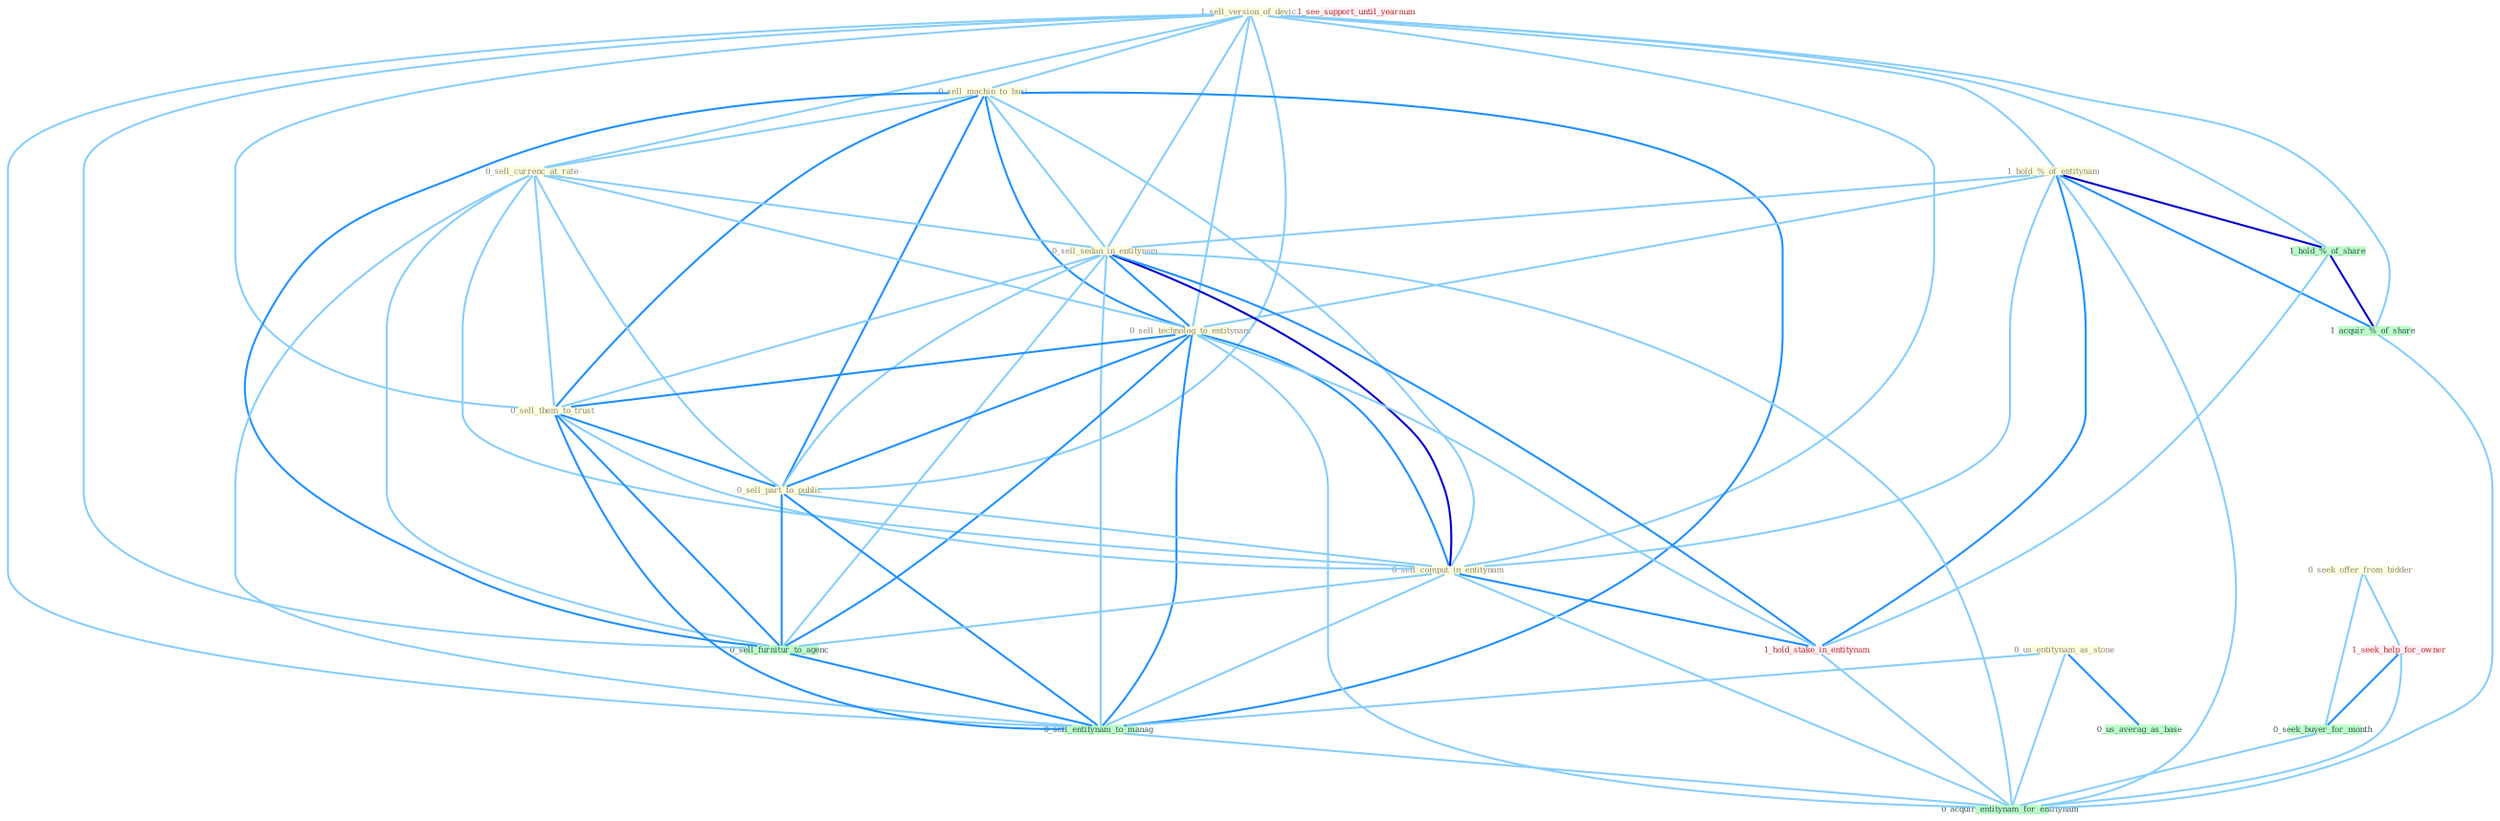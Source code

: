 Graph G{ 
    node
    [shape=polygon,style=filled,width=.5,height=.06,color="#BDFCC9",fixedsize=true,fontsize=4,
    fontcolor="#2f4f4f"];
    {node
    [color="#ffffe0", fontcolor="#8b7d6b"] "1_sell_version_of_devic " "0_sell_machin_to_busi " "0_seek_offer_from_bidder " "1_hold_%_of_entitynam " "0_sell_currenc_at_rate " "0_sell_sedan_in_entitynam " "0_sell_technolog_to_entitynam " "0_us_entitynam_as_stone " "0_sell_them_to_trust " "0_sell_part_to_public " "0_sell_comput_in_entitynam "}
{node [color="#fff0f5", fontcolor="#b22222"] "1_hold_stake_in_entitynam " "1_seek_help_for_owner " "1_see_support_until_yearnum "}
edge [color="#B0E2FF"];

	"1_sell_version_of_devic " -- "0_sell_machin_to_busi " [w="1", color="#87cefa" ];
	"1_sell_version_of_devic " -- "1_hold_%_of_entitynam " [w="1", color="#87cefa" ];
	"1_sell_version_of_devic " -- "0_sell_currenc_at_rate " [w="1", color="#87cefa" ];
	"1_sell_version_of_devic " -- "0_sell_sedan_in_entitynam " [w="1", color="#87cefa" ];
	"1_sell_version_of_devic " -- "0_sell_technolog_to_entitynam " [w="1", color="#87cefa" ];
	"1_sell_version_of_devic " -- "0_sell_them_to_trust " [w="1", color="#87cefa" ];
	"1_sell_version_of_devic " -- "0_sell_part_to_public " [w="1", color="#87cefa" ];
	"1_sell_version_of_devic " -- "0_sell_comput_in_entitynam " [w="1", color="#87cefa" ];
	"1_sell_version_of_devic " -- "1_hold_%_of_share " [w="1", color="#87cefa" ];
	"1_sell_version_of_devic " -- "1_acquir_%_of_share " [w="1", color="#87cefa" ];
	"1_sell_version_of_devic " -- "0_sell_furnitur_to_agenc " [w="1", color="#87cefa" ];
	"1_sell_version_of_devic " -- "0_sell_entitynam_to_manag " [w="1", color="#87cefa" ];
	"0_sell_machin_to_busi " -- "0_sell_currenc_at_rate " [w="1", color="#87cefa" ];
	"0_sell_machin_to_busi " -- "0_sell_sedan_in_entitynam " [w="1", color="#87cefa" ];
	"0_sell_machin_to_busi " -- "0_sell_technolog_to_entitynam " [w="2", color="#1e90ff" , len=0.8];
	"0_sell_machin_to_busi " -- "0_sell_them_to_trust " [w="2", color="#1e90ff" , len=0.8];
	"0_sell_machin_to_busi " -- "0_sell_part_to_public " [w="2", color="#1e90ff" , len=0.8];
	"0_sell_machin_to_busi " -- "0_sell_comput_in_entitynam " [w="1", color="#87cefa" ];
	"0_sell_machin_to_busi " -- "0_sell_furnitur_to_agenc " [w="2", color="#1e90ff" , len=0.8];
	"0_sell_machin_to_busi " -- "0_sell_entitynam_to_manag " [w="2", color="#1e90ff" , len=0.8];
	"0_seek_offer_from_bidder " -- "1_seek_help_for_owner " [w="1", color="#87cefa" ];
	"0_seek_offer_from_bidder " -- "0_seek_buyer_for_month " [w="1", color="#87cefa" ];
	"1_hold_%_of_entitynam " -- "0_sell_sedan_in_entitynam " [w="1", color="#87cefa" ];
	"1_hold_%_of_entitynam " -- "0_sell_technolog_to_entitynam " [w="1", color="#87cefa" ];
	"1_hold_%_of_entitynam " -- "0_sell_comput_in_entitynam " [w="1", color="#87cefa" ];
	"1_hold_%_of_entitynam " -- "1_hold_%_of_share " [w="3", color="#0000cd" , len=0.6];
	"1_hold_%_of_entitynam " -- "1_hold_stake_in_entitynam " [w="2", color="#1e90ff" , len=0.8];
	"1_hold_%_of_entitynam " -- "1_acquir_%_of_share " [w="2", color="#1e90ff" , len=0.8];
	"1_hold_%_of_entitynam " -- "0_acquir_entitynam_for_entitynam " [w="1", color="#87cefa" ];
	"0_sell_currenc_at_rate " -- "0_sell_sedan_in_entitynam " [w="1", color="#87cefa" ];
	"0_sell_currenc_at_rate " -- "0_sell_technolog_to_entitynam " [w="1", color="#87cefa" ];
	"0_sell_currenc_at_rate " -- "0_sell_them_to_trust " [w="1", color="#87cefa" ];
	"0_sell_currenc_at_rate " -- "0_sell_part_to_public " [w="1", color="#87cefa" ];
	"0_sell_currenc_at_rate " -- "0_sell_comput_in_entitynam " [w="1", color="#87cefa" ];
	"0_sell_currenc_at_rate " -- "0_sell_furnitur_to_agenc " [w="1", color="#87cefa" ];
	"0_sell_currenc_at_rate " -- "0_sell_entitynam_to_manag " [w="1", color="#87cefa" ];
	"0_sell_sedan_in_entitynam " -- "0_sell_technolog_to_entitynam " [w="2", color="#1e90ff" , len=0.8];
	"0_sell_sedan_in_entitynam " -- "0_sell_them_to_trust " [w="1", color="#87cefa" ];
	"0_sell_sedan_in_entitynam " -- "0_sell_part_to_public " [w="1", color="#87cefa" ];
	"0_sell_sedan_in_entitynam " -- "0_sell_comput_in_entitynam " [w="3", color="#0000cd" , len=0.6];
	"0_sell_sedan_in_entitynam " -- "1_hold_stake_in_entitynam " [w="2", color="#1e90ff" , len=0.8];
	"0_sell_sedan_in_entitynam " -- "0_sell_furnitur_to_agenc " [w="1", color="#87cefa" ];
	"0_sell_sedan_in_entitynam " -- "0_sell_entitynam_to_manag " [w="1", color="#87cefa" ];
	"0_sell_sedan_in_entitynam " -- "0_acquir_entitynam_for_entitynam " [w="1", color="#87cefa" ];
	"0_sell_technolog_to_entitynam " -- "0_sell_them_to_trust " [w="2", color="#1e90ff" , len=0.8];
	"0_sell_technolog_to_entitynam " -- "0_sell_part_to_public " [w="2", color="#1e90ff" , len=0.8];
	"0_sell_technolog_to_entitynam " -- "0_sell_comput_in_entitynam " [w="2", color="#1e90ff" , len=0.8];
	"0_sell_technolog_to_entitynam " -- "1_hold_stake_in_entitynam " [w="1", color="#87cefa" ];
	"0_sell_technolog_to_entitynam " -- "0_sell_furnitur_to_agenc " [w="2", color="#1e90ff" , len=0.8];
	"0_sell_technolog_to_entitynam " -- "0_sell_entitynam_to_manag " [w="2", color="#1e90ff" , len=0.8];
	"0_sell_technolog_to_entitynam " -- "0_acquir_entitynam_for_entitynam " [w="1", color="#87cefa" ];
	"0_us_entitynam_as_stone " -- "0_us_averag_as_base " [w="2", color="#1e90ff" , len=0.8];
	"0_us_entitynam_as_stone " -- "0_sell_entitynam_to_manag " [w="1", color="#87cefa" ];
	"0_us_entitynam_as_stone " -- "0_acquir_entitynam_for_entitynam " [w="1", color="#87cefa" ];
	"0_sell_them_to_trust " -- "0_sell_part_to_public " [w="2", color="#1e90ff" , len=0.8];
	"0_sell_them_to_trust " -- "0_sell_comput_in_entitynam " [w="1", color="#87cefa" ];
	"0_sell_them_to_trust " -- "0_sell_furnitur_to_agenc " [w="2", color="#1e90ff" , len=0.8];
	"0_sell_them_to_trust " -- "0_sell_entitynam_to_manag " [w="2", color="#1e90ff" , len=0.8];
	"0_sell_part_to_public " -- "0_sell_comput_in_entitynam " [w="1", color="#87cefa" ];
	"0_sell_part_to_public " -- "0_sell_furnitur_to_agenc " [w="2", color="#1e90ff" , len=0.8];
	"0_sell_part_to_public " -- "0_sell_entitynam_to_manag " [w="2", color="#1e90ff" , len=0.8];
	"0_sell_comput_in_entitynam " -- "1_hold_stake_in_entitynam " [w="2", color="#1e90ff" , len=0.8];
	"0_sell_comput_in_entitynam " -- "0_sell_furnitur_to_agenc " [w="1", color="#87cefa" ];
	"0_sell_comput_in_entitynam " -- "0_sell_entitynam_to_manag " [w="1", color="#87cefa" ];
	"0_sell_comput_in_entitynam " -- "0_acquir_entitynam_for_entitynam " [w="1", color="#87cefa" ];
	"1_hold_%_of_share " -- "1_hold_stake_in_entitynam " [w="1", color="#87cefa" ];
	"1_hold_%_of_share " -- "1_acquir_%_of_share " [w="3", color="#0000cd" , len=0.6];
	"1_hold_stake_in_entitynam " -- "0_acquir_entitynam_for_entitynam " [w="1", color="#87cefa" ];
	"1_seek_help_for_owner " -- "0_seek_buyer_for_month " [w="2", color="#1e90ff" , len=0.8];
	"1_seek_help_for_owner " -- "0_acquir_entitynam_for_entitynam " [w="1", color="#87cefa" ];
	"0_seek_buyer_for_month " -- "0_acquir_entitynam_for_entitynam " [w="1", color="#87cefa" ];
	"1_acquir_%_of_share " -- "0_acquir_entitynam_for_entitynam " [w="1", color="#87cefa" ];
	"0_sell_furnitur_to_agenc " -- "0_sell_entitynam_to_manag " [w="2", color="#1e90ff" , len=0.8];
	"0_sell_entitynam_to_manag " -- "0_acquir_entitynam_for_entitynam " [w="1", color="#87cefa" ];
}